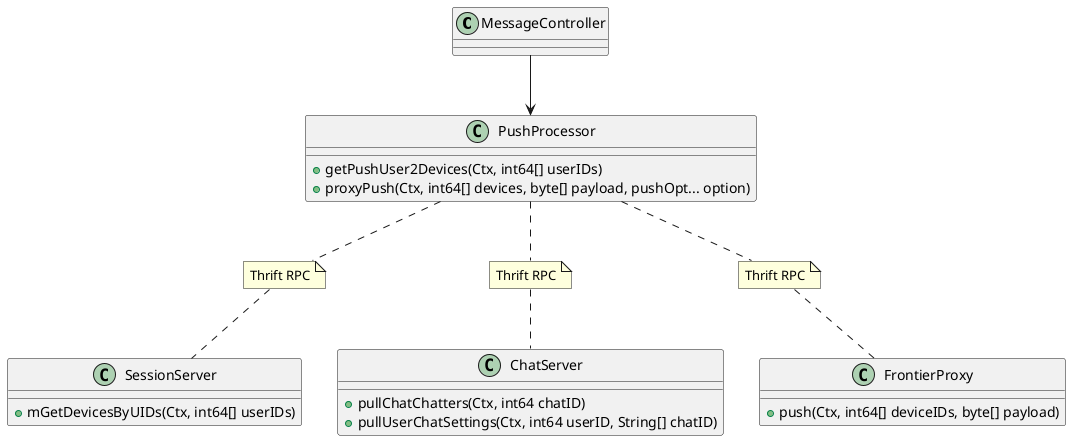 @startuml

'class MessageServer {
'    + putMessage(Ctx, byte[] content, int64 senderID, int64 chatID, int64 cid)
'}
'
'MessageServer --> MessageController
'MessageServer --> PBPacket
'
'class PBPacket {
'    String cid
'    String sid
'    int32 command
'    int8 status
'    byte[] payload
'}
'
'class MessageController {
'    + createMessage(Ctx, MessageEntity msgEntity)
'}

MessageController --> PushProcessor

class PushProcessor {
    + getPushUser2Devices(Ctx, int64[] userIDs)
    + proxyPush(Ctx, int64[] devices, byte[] payload, pushOpt... option)
}

note "Thrift RPC" as n4
PushProcessor ..n4
n4.. SessionServer

class SessionServer {
    + mGetDevicesByUIDs(Ctx, int64[] userIDs)
}

note "Thrift RPC" as n1
PushProcessor ..n1
n1.. ChatServer

class ChatServer {
    + pullChatChatters(Ctx, int64 chatID)
    + pullUserChatSettings(Ctx, int64 userID, String[] chatID)
}

note "Thrift RPC" as n3
PushProcessor ..n3
n3.. FrontierProxy

class FrontierProxy{
    + push(Ctx, int64[] deviceIDs, byte[] payload)
}

@enduml